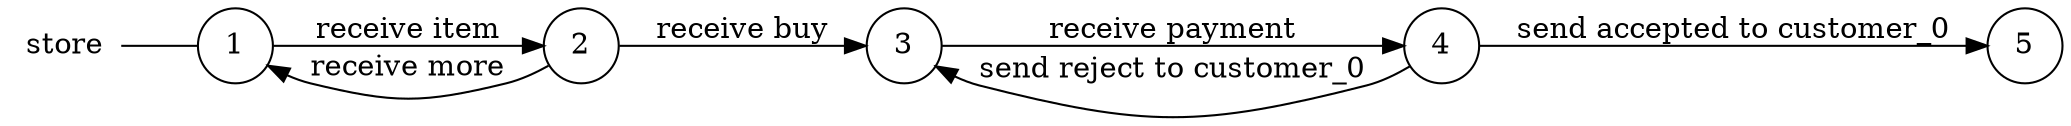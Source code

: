 digraph store {
	rankdir="LR";
	n_0 [label="store", shape="plaintext"];
	n_1 [id="5", shape=circle, label="4"];
	n_2 [id="1", shape=circle, label="1"];
	n_0 -> n_2 [arrowhead=none];
	n_3 [id="2", shape=circle, label="2"];
	n_4 [id="4", shape=circle, label="3"];
	n_5 [id="7", shape=circle, label="5"];

	n_3 -> n_2 [id="[$e|9]", label="receive more"];
	n_1 -> n_5 [id="[$e|4]", label="send accepted to customer_0"];
	n_4 -> n_1 [id="[$e|2]", label="receive payment"];
	n_3 -> n_4 [id="[$e|7]", label="receive buy"];
	n_2 -> n_3 [id="[$e|3]", label="receive item"];
	n_1 -> n_4 [id="[$e|8]", label="send reject to customer_0"];
}
